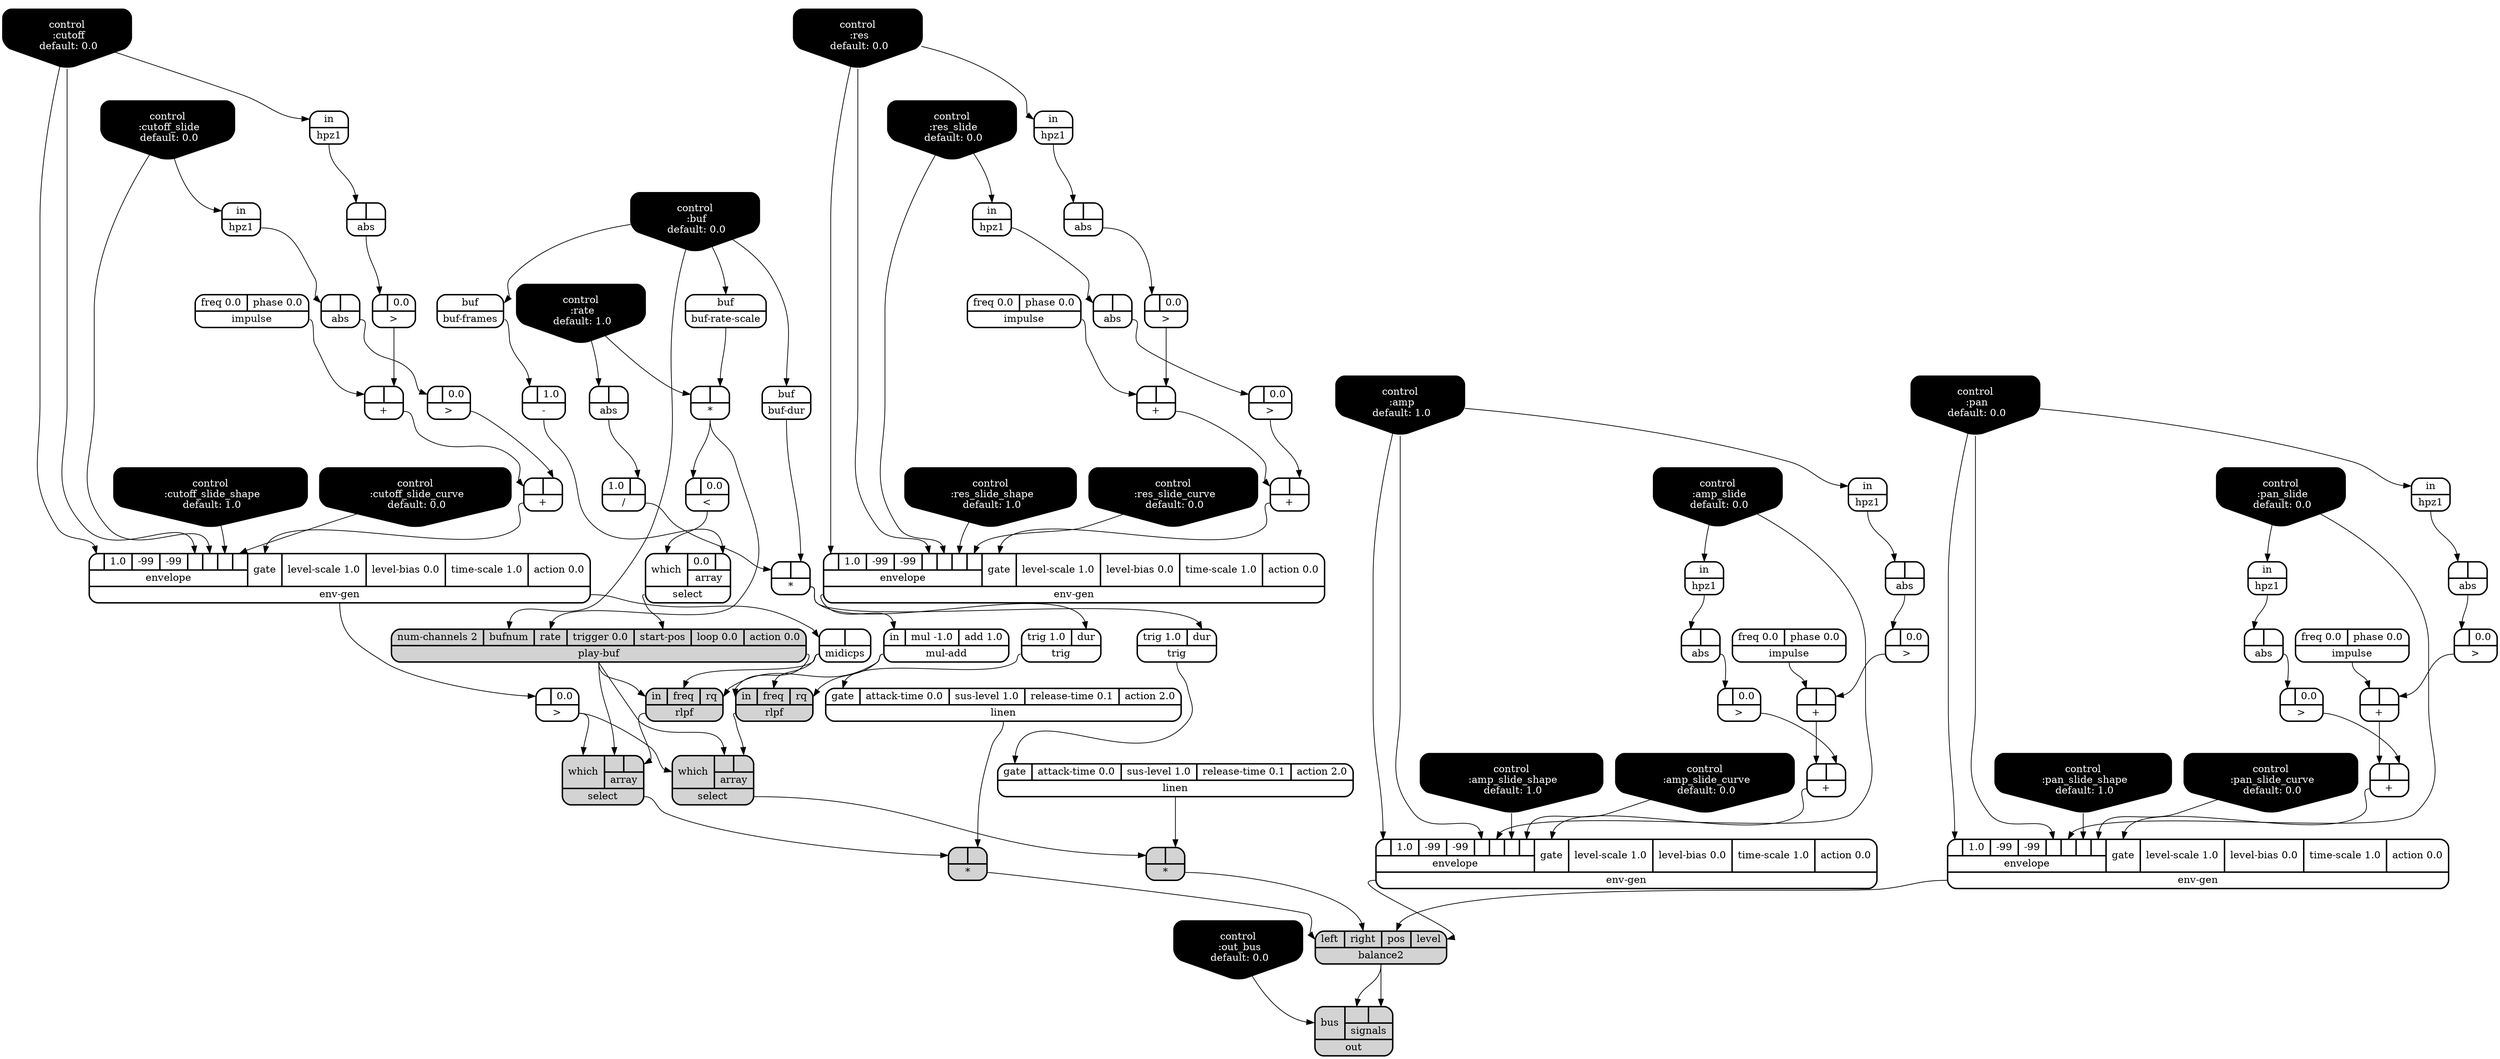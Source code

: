 digraph synthdef {
43 [label = "{{ <a> |<b> } |<__UG_NAME__>* }" style="bold, rounded" shape=record rankdir=LR];
46 [label = "{{ <a> |<b> } |<__UG_NAME__>* }" style="bold, rounded" shape=record rankdir=LR];
81 [label = "{{ <a> |<b> } |<__UG_NAME__>* }" style="filled, bold, rounded"  shape=record rankdir=LR];
82 [label = "{{ <a> |<b> } |<__UG_NAME__>* }" style="filled, bold, rounded"  shape=record rankdir=LR];
27 [label = "{{ <a> |<b> } |<__UG_NAME__>+ }" style="bold, rounded" shape=record rankdir=LR];
31 [label = "{{ <a> |<b> } |<__UG_NAME__>+ }" style="bold, rounded" shape=record rankdir=LR];
37 [label = "{{ <a> |<b> } |<__UG_NAME__>+ }" style="bold, rounded" shape=record rankdir=LR];
54 [label = "{{ <a> |<b> } |<__UG_NAME__>+ }" style="bold, rounded" shape=record rankdir=LR];
60 [label = "{{ <a> |<b> } |<__UG_NAME__>+ }" style="bold, rounded" shape=record rankdir=LR];
62 [label = "{{ <a> |<b> } |<__UG_NAME__>+ }" style="bold, rounded" shape=record rankdir=LR];
68 [label = "{{ <a> |<b> } |<__UG_NAME__>+ }" style="bold, rounded" shape=record rankdir=LR];
76 [label = "{{ <a> |<b> } |<__UG_NAME__>+ }" style="bold, rounded" shape=record rankdir=LR];
49 [label = "{{ <a> |<b> 1.0} |<__UG_NAME__>- }" style="bold, rounded" shape=record rankdir=LR];
42 [label = "{{ <a> 1.0|<b> } |<__UG_NAME__>/ }" style="bold, rounded" shape=record rankdir=LR];
47 [label = "{{ <a> |<b> 0.0} |<__UG_NAME__>\< }" style="bold, rounded" shape=record rankdir=LR];
26 [label = "{{ <a> |<b> 0.0} |<__UG_NAME__>\> }" style="bold, rounded" shape=record rankdir=LR];
30 [label = "{{ <a> |<b> 0.0} |<__UG_NAME__>\> }" style="bold, rounded" shape=record rankdir=LR];
36 [label = "{{ <a> |<b> 0.0} |<__UG_NAME__>\> }" style="bold, rounded" shape=record rankdir=LR];
53 [label = "{{ <a> |<b> 0.0} |<__UG_NAME__>\> }" style="bold, rounded" shape=record rankdir=LR];
59 [label = "{{ <a> |<b> 0.0} |<__UG_NAME__>\> }" style="bold, rounded" shape=record rankdir=LR];
61 [label = "{{ <a> |<b> 0.0} |<__UG_NAME__>\> }" style="bold, rounded" shape=record rankdir=LR];
67 [label = "{{ <a> |<b> 0.0} |<__UG_NAME__>\> }" style="bold, rounded" shape=record rankdir=LR];
69 [label = "{{ <a> |<b> 0.0} |<__UG_NAME__>\> }" style="bold, rounded" shape=record rankdir=LR];
75 [label = "{{ <a> |<b> 0.0} |<__UG_NAME__>\> }" style="bold, rounded" shape=record rankdir=LR];
22 [label = "{{ <a> |<b> } |<__UG_NAME__>abs }" style="bold, rounded" shape=record rankdir=LR];
25 [label = "{{ <a> |<b> } |<__UG_NAME__>abs }" style="bold, rounded" shape=record rankdir=LR];
29 [label = "{{ <a> |<b> } |<__UG_NAME__>abs }" style="bold, rounded" shape=record rankdir=LR];
35 [label = "{{ <a> |<b> } |<__UG_NAME__>abs }" style="bold, rounded" shape=record rankdir=LR];
39 [label = "{{ <a> |<b> } |<__UG_NAME__>abs }" style="bold, rounded" shape=record rankdir=LR];
41 [label = "{{ <a> |<b> } |<__UG_NAME__>abs }" style="bold, rounded" shape=record rankdir=LR];
52 [label = "{{ <a> |<b> } |<__UG_NAME__>abs }" style="bold, rounded" shape=record rankdir=LR];
58 [label = "{{ <a> |<b> } |<__UG_NAME__>abs }" style="bold, rounded" shape=record rankdir=LR];
74 [label = "{{ <a> |<b> } |<__UG_NAME__>abs }" style="bold, rounded" shape=record rankdir=LR];
83 [label = "{{ <left> left|<right> right|<pos> pos|<level> level} |<__UG_NAME__>balance2 }" style="filled, bold, rounded"  shape=record rankdir=LR];
19 [label = "{{ <buf> buf} |<__UG_NAME__>buf-dur }" style="bold, rounded" shape=record rankdir=LR];
48 [label = "{{ <buf> buf} |<__UG_NAME__>buf-frames }" style="bold, rounded" shape=record rankdir=LR];
45 [label = "{{ <buf> buf} |<__UG_NAME__>buf-rate-scale }" style="bold, rounded" shape=record rankdir=LR];
0 [label = "control
 :buf
 default: 0.0" shape=invhouse style="rounded, filled, bold" fillcolor=black fontcolor=white ]; 
1 [label = "control
 :amp
 default: 1.0" shape=invhouse style="rounded, filled, bold" fillcolor=black fontcolor=white ]; 
2 [label = "control
 :amp_slide
 default: 0.0" shape=invhouse style="rounded, filled, bold" fillcolor=black fontcolor=white ]; 
3 [label = "control
 :amp_slide_shape
 default: 1.0" shape=invhouse style="rounded, filled, bold" fillcolor=black fontcolor=white ]; 
4 [label = "control
 :amp_slide_curve
 default: 0.0" shape=invhouse style="rounded, filled, bold" fillcolor=black fontcolor=white ]; 
5 [label = "control
 :pan
 default: 0.0" shape=invhouse style="rounded, filled, bold" fillcolor=black fontcolor=white ]; 
6 [label = "control
 :pan_slide
 default: 0.0" shape=invhouse style="rounded, filled, bold" fillcolor=black fontcolor=white ]; 
7 [label = "control
 :pan_slide_shape
 default: 1.0" shape=invhouse style="rounded, filled, bold" fillcolor=black fontcolor=white ]; 
8 [label = "control
 :pan_slide_curve
 default: 0.0" shape=invhouse style="rounded, filled, bold" fillcolor=black fontcolor=white ]; 
9 [label = "control
 :cutoff
 default: 0.0" shape=invhouse style="rounded, filled, bold" fillcolor=black fontcolor=white ]; 
10 [label = "control
 :cutoff_slide
 default: 0.0" shape=invhouse style="rounded, filled, bold" fillcolor=black fontcolor=white ]; 
11 [label = "control
 :cutoff_slide_shape
 default: 1.0" shape=invhouse style="rounded, filled, bold" fillcolor=black fontcolor=white ]; 
12 [label = "control
 :cutoff_slide_curve
 default: 0.0" shape=invhouse style="rounded, filled, bold" fillcolor=black fontcolor=white ]; 
13 [label = "control
 :res
 default: 0.0" shape=invhouse style="rounded, filled, bold" fillcolor=black fontcolor=white ]; 
14 [label = "control
 :res_slide
 default: 0.0" shape=invhouse style="rounded, filled, bold" fillcolor=black fontcolor=white ]; 
15 [label = "control
 :res_slide_shape
 default: 1.0" shape=invhouse style="rounded, filled, bold" fillcolor=black fontcolor=white ]; 
16 [label = "control
 :res_slide_curve
 default: 0.0" shape=invhouse style="rounded, filled, bold" fillcolor=black fontcolor=white ]; 
17 [label = "control
 :rate
 default: 1.0" shape=invhouse style="rounded, filled, bold" fillcolor=black fontcolor=white ]; 
18 [label = "control
 :out_bus
 default: 0.0" shape=invhouse style="rounded, filled, bold" fillcolor=black fontcolor=white ]; 
32 [label = "{{ {{<envelope___control___0>|1.0|-99|-99|<envelope___control___4>|<envelope___control___5>|<envelope___control___6>|<envelope___control___7>}|envelope}|<gate> gate|<level____scale> level-scale 1.0|<level____bias> level-bias 0.0|<time____scale> time-scale 1.0|<action> action 0.0} |<__UG_NAME__>env-gen }" style="bold, rounded" shape=record rankdir=LR];
55 [label = "{{ {{<envelope___control___0>|1.0|-99|-99|<envelope___control___4>|<envelope___control___5>|<envelope___control___6>|<envelope___control___7>}|envelope}|<gate> gate|<level____scale> level-scale 1.0|<level____bias> level-bias 0.0|<time____scale> time-scale 1.0|<action> action 0.0} |<__UG_NAME__>env-gen }" style="bold, rounded" shape=record rankdir=LR];
63 [label = "{{ {{<envelope___control___0>|1.0|-99|-99|<envelope___control___4>|<envelope___control___5>|<envelope___control___6>|<envelope___control___7>}|envelope}|<gate> gate|<level____scale> level-scale 1.0|<level____bias> level-bias 0.0|<time____scale> time-scale 1.0|<action> action 0.0} |<__UG_NAME__>env-gen }" style="bold, rounded" shape=record rankdir=LR];
77 [label = "{{ {{<envelope___control___0>|1.0|-99|-99|<envelope___control___4>|<envelope___control___5>|<envelope___control___6>|<envelope___control___7>}|envelope}|<gate> gate|<level____scale> level-scale 1.0|<level____bias> level-bias 0.0|<time____scale> time-scale 1.0|<action> action 0.0} |<__UG_NAME__>env-gen }" style="bold, rounded" shape=record rankdir=LR];
21 [label = "{{ <in> in} |<__UG_NAME__>hpz1 }" style="bold, rounded" shape=record rankdir=LR];
24 [label = "{{ <in> in} |<__UG_NAME__>hpz1 }" style="bold, rounded" shape=record rankdir=LR];
28 [label = "{{ <in> in} |<__UG_NAME__>hpz1 }" style="bold, rounded" shape=record rankdir=LR];
34 [label = "{{ <in> in} |<__UG_NAME__>hpz1 }" style="bold, rounded" shape=record rankdir=LR];
38 [label = "{{ <in> in} |<__UG_NAME__>hpz1 }" style="bold, rounded" shape=record rankdir=LR];
40 [label = "{{ <in> in} |<__UG_NAME__>hpz1 }" style="bold, rounded" shape=record rankdir=LR];
57 [label = "{{ <in> in} |<__UG_NAME__>hpz1 }" style="bold, rounded" shape=record rankdir=LR];
73 [label = "{{ <in> in} |<__UG_NAME__>hpz1 }" style="bold, rounded" shape=record rankdir=LR];
20 [label = "{{ <freq> freq 0.0|<phase> phase 0.0} |<__UG_NAME__>impulse }" style="bold, rounded" shape=record rankdir=LR];
23 [label = "{{ <freq> freq 0.0|<phase> phase 0.0} |<__UG_NAME__>impulse }" style="bold, rounded" shape=record rankdir=LR];
33 [label = "{{ <freq> freq 0.0|<phase> phase 0.0} |<__UG_NAME__>impulse }" style="bold, rounded" shape=record rankdir=LR];
66 [label = "{{ <freq> freq 0.0|<phase> phase 0.0} |<__UG_NAME__>impulse }" style="bold, rounded" shape=record rankdir=LR];
78 [label = "{{ <gate> gate|<attack____time> attack-time 0.0|<sus____level> sus-level 1.0|<release____time> release-time 0.1|<action> action 2.0} |<__UG_NAME__>linen }" style="bold, rounded" shape=record rankdir=LR];
80 [label = "{{ <gate> gate|<attack____time> attack-time 0.0|<sus____level> sus-level 1.0|<release____time> release-time 0.1|<action> action 2.0} |<__UG_NAME__>linen }" style="bold, rounded" shape=record rankdir=LR];
56 [label = "{{ <a> |<b> } |<__UG_NAME__>midicps }" style="bold, rounded" shape=record rankdir=LR];
64 [label = "{{ <in> in|<mul> mul -1.0|<add> add 1.0} |<__UG_NAME__>mul-add }" style="bold, rounded" shape=record rankdir=LR];
84 [label = "{{ <bus> bus|{{<signals___balance2___0>|<signals___balance2___1>}|signals}} |<__UG_NAME__>out }" style="filled, bold, rounded"  shape=record rankdir=LR];
51 [label = "{{ <num____channels> num-channels 2|<bufnum> bufnum|<rate> rate|<trigger> trigger 0.0|<start____pos> start-pos|<loop> loop 0.0|<action> action 0.0} |<__UG_NAME__>play-buf }" style="filled, bold, rounded"  shape=record rankdir=LR];
65 [label = "{{ <in> in|<freq> freq|<rq> rq} |<__UG_NAME__>rlpf }" style="filled, bold, rounded"  shape=record rankdir=LR];
71 [label = "{{ <in> in|<freq> freq|<rq> rq} |<__UG_NAME__>rlpf }" style="filled, bold, rounded"  shape=record rankdir=LR];
50 [label = "{{ <which> which|{{0.0|<array___binary____op____u____gen___1>}|array}} |<__UG_NAME__>select }" style="bold, rounded" shape=record rankdir=LR];
70 [label = "{{ <which> which|{{<array___play____buf___0>|<array___rlpf___1>}|array}} |<__UG_NAME__>select }" style="filled, bold, rounded"  shape=record rankdir=LR];
72 [label = "{{ <which> which|{{<array___play____buf___0>|<array___rlpf___1>}|array}} |<__UG_NAME__>select }" style="filled, bold, rounded"  shape=record rankdir=LR];
44 [label = "{{ <trig> trig 1.0|<dur> dur} |<__UG_NAME__>trig }" style="bold, rounded" shape=record rankdir=LR];
79 [label = "{{ <trig> trig 1.0|<dur> dur} |<__UG_NAME__>trig }" style="bold, rounded" shape=record rankdir=LR];

19:__UG_NAME__ -> 43:b ;
42:__UG_NAME__ -> 43:a ;
45:__UG_NAME__ -> 46:b ;
17:__UG_NAME__ -> 46:a ;
80:__UG_NAME__ -> 81:b ;
70:__UG_NAME__ -> 81:a ;
78:__UG_NAME__ -> 82:b ;
72:__UG_NAME__ -> 82:a ;
26:__UG_NAME__ -> 27:b ;
23:__UG_NAME__ -> 27:a ;
30:__UG_NAME__ -> 31:b ;
27:__UG_NAME__ -> 31:a ;
36:__UG_NAME__ -> 37:b ;
33:__UG_NAME__ -> 37:a ;
53:__UG_NAME__ -> 54:b ;
37:__UG_NAME__ -> 54:a ;
59:__UG_NAME__ -> 60:b ;
20:__UG_NAME__ -> 60:a ;
61:__UG_NAME__ -> 62:b ;
60:__UG_NAME__ -> 62:a ;
67:__UG_NAME__ -> 68:b ;
66:__UG_NAME__ -> 68:a ;
75:__UG_NAME__ -> 76:b ;
68:__UG_NAME__ -> 76:a ;
48:__UG_NAME__ -> 49:a ;
41:__UG_NAME__ -> 42:b ;
46:__UG_NAME__ -> 47:a ;
25:__UG_NAME__ -> 26:a ;
29:__UG_NAME__ -> 30:a ;
35:__UG_NAME__ -> 36:a ;
52:__UG_NAME__ -> 53:a ;
58:__UG_NAME__ -> 59:a ;
22:__UG_NAME__ -> 61:a ;
39:__UG_NAME__ -> 67:a ;
55:__UG_NAME__ -> 69:a ;
74:__UG_NAME__ -> 75:a ;
21:__UG_NAME__ -> 22:a ;
24:__UG_NAME__ -> 25:a ;
28:__UG_NAME__ -> 29:a ;
34:__UG_NAME__ -> 35:a ;
38:__UG_NAME__ -> 39:a ;
17:__UG_NAME__ -> 41:a ;
40:__UG_NAME__ -> 52:a ;
57:__UG_NAME__ -> 58:a ;
73:__UG_NAME__ -> 74:a ;
77:__UG_NAME__ -> 83:level ;
32:__UG_NAME__ -> 83:pos ;
82:__UG_NAME__ -> 83:right ;
81:__UG_NAME__ -> 83:left ;
0:__UG_NAME__ -> 19:buf ;
0:__UG_NAME__ -> 48:buf ;
0:__UG_NAME__ -> 45:buf ;
31:__UG_NAME__ -> 32:gate ;
5:__UG_NAME__ -> 32:envelope___control___0 ;
5:__UG_NAME__ -> 32:envelope___control___4 ;
6:__UG_NAME__ -> 32:envelope___control___5 ;
7:__UG_NAME__ -> 32:envelope___control___6 ;
8:__UG_NAME__ -> 32:envelope___control___7 ;
54:__UG_NAME__ -> 55:gate ;
9:__UG_NAME__ -> 55:envelope___control___0 ;
9:__UG_NAME__ -> 55:envelope___control___4 ;
10:__UG_NAME__ -> 55:envelope___control___5 ;
11:__UG_NAME__ -> 55:envelope___control___6 ;
12:__UG_NAME__ -> 55:envelope___control___7 ;
62:__UG_NAME__ -> 63:gate ;
13:__UG_NAME__ -> 63:envelope___control___0 ;
13:__UG_NAME__ -> 63:envelope___control___4 ;
14:__UG_NAME__ -> 63:envelope___control___5 ;
15:__UG_NAME__ -> 63:envelope___control___6 ;
16:__UG_NAME__ -> 63:envelope___control___7 ;
76:__UG_NAME__ -> 77:gate ;
1:__UG_NAME__ -> 77:envelope___control___0 ;
1:__UG_NAME__ -> 77:envelope___control___4 ;
2:__UG_NAME__ -> 77:envelope___control___5 ;
3:__UG_NAME__ -> 77:envelope___control___6 ;
4:__UG_NAME__ -> 77:envelope___control___7 ;
14:__UG_NAME__ -> 21:in ;
5:__UG_NAME__ -> 24:in ;
6:__UG_NAME__ -> 28:in ;
9:__UG_NAME__ -> 34:in ;
1:__UG_NAME__ -> 38:in ;
10:__UG_NAME__ -> 40:in ;
13:__UG_NAME__ -> 57:in ;
2:__UG_NAME__ -> 73:in ;
44:__UG_NAME__ -> 78:gate ;
79:__UG_NAME__ -> 80:gate ;
55:__UG_NAME__ -> 56:a ;
63:__UG_NAME__ -> 64:in ;
83:__UG_NAME__ -> 84:signals___balance2___0 ;
83:__UG_NAME__ -> 84:signals___balance2___1 ;
18:__UG_NAME__ -> 84:bus ;
50:__UG_NAME__ -> 51:start____pos ;
46:__UG_NAME__ -> 51:rate ;
0:__UG_NAME__ -> 51:bufnum ;
64:__UG_NAME__ -> 65:rq ;
56:__UG_NAME__ -> 65:freq ;
51:__UG_NAME__ -> 65:in ;
64:__UG_NAME__ -> 71:rq ;
56:__UG_NAME__ -> 71:freq ;
51:__UG_NAME__ -> 71:in ;
49:__UG_NAME__ -> 50:array___binary____op____u____gen___1 ;
47:__UG_NAME__ -> 50:which ;
51:__UG_NAME__ -> 70:array___play____buf___0 ;
65:__UG_NAME__ -> 70:array___rlpf___1 ;
69:__UG_NAME__ -> 70:which ;
51:__UG_NAME__ -> 72:array___play____buf___0 ;
71:__UG_NAME__ -> 72:array___rlpf___1 ;
69:__UG_NAME__ -> 72:which ;
43:__UG_NAME__ -> 44:dur ;
43:__UG_NAME__ -> 79:dur ;

}